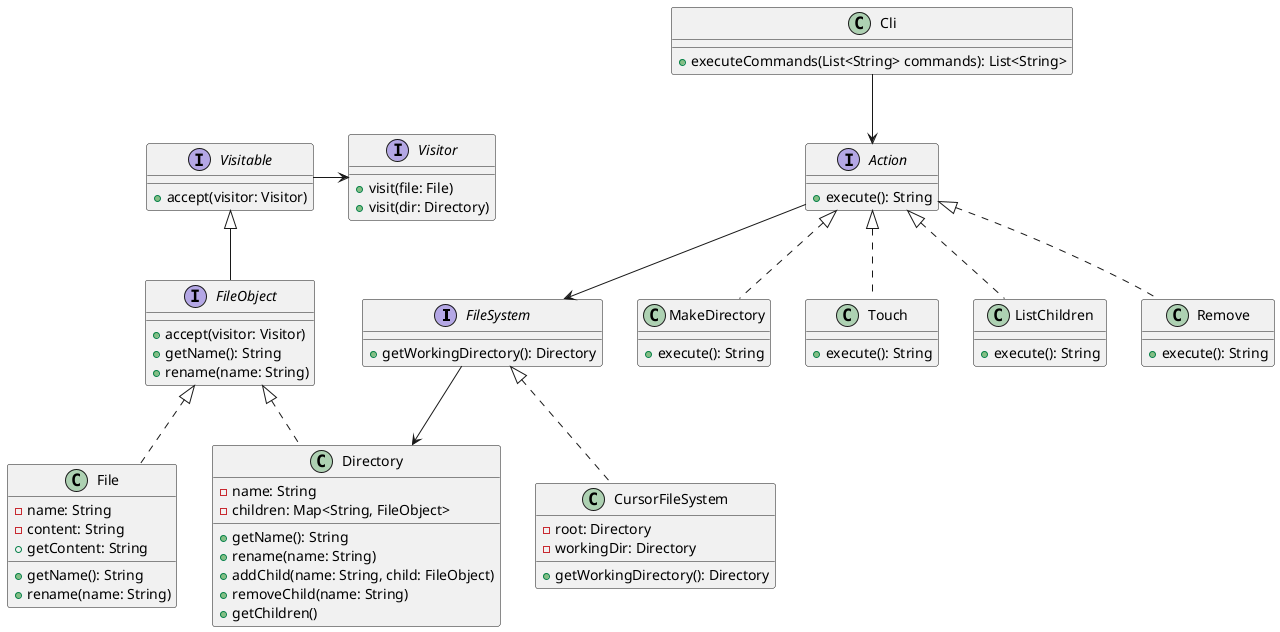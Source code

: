 @startuml
'https://plantuml.com/class-diagram

interface FileSystem {
    + getWorkingDirectory(): Directory
}

class CursorFileSystem implements FileSystem {
    - root: Directory
    - workingDir: Directory
    + getWorkingDirectory(): Directory
}

interface Visitor {
    + visit(file: File)
    + visit(dir: Directory)
}

interface Visitable {
    + accept(visitor: Visitor)
}

interface FileObject extends Visitable {
    + accept(visitor: Visitor)
    + getName(): String
    + rename(name: String)
}

class Directory implements FileObject {
    - name: String
    - children: Map<String, FileObject>
    + getName(): String
    + rename(name: String)
    + addChild(name: String, child: FileObject)
    + removeChild(name: String)
    + getChildren()
}

class File implements FileObject {
    - name: String
    - content: String
    + getName(): String
    + rename(name: String)
    + getContent: String
}

interface Action {
    + execute(): String
}

'Should execute() return a String?
'Should the commands have the result stored to an attribute?
'Should the commands have listeners?
class MakeDirectory implements Action {
    + execute(): String
}
class Touch implements Action {
    + execute(): String
}
class ListChildren implements Action {
    + execute(): String
}
class Remove implements Action {
    + execute(): String
}

class Cli {
    + executeCommands(List<String> commands): List<String>
}

FileSystem --> Directory
Action --> FileSystem
Visitable -> Visitor
Cli --> Action

@enduml